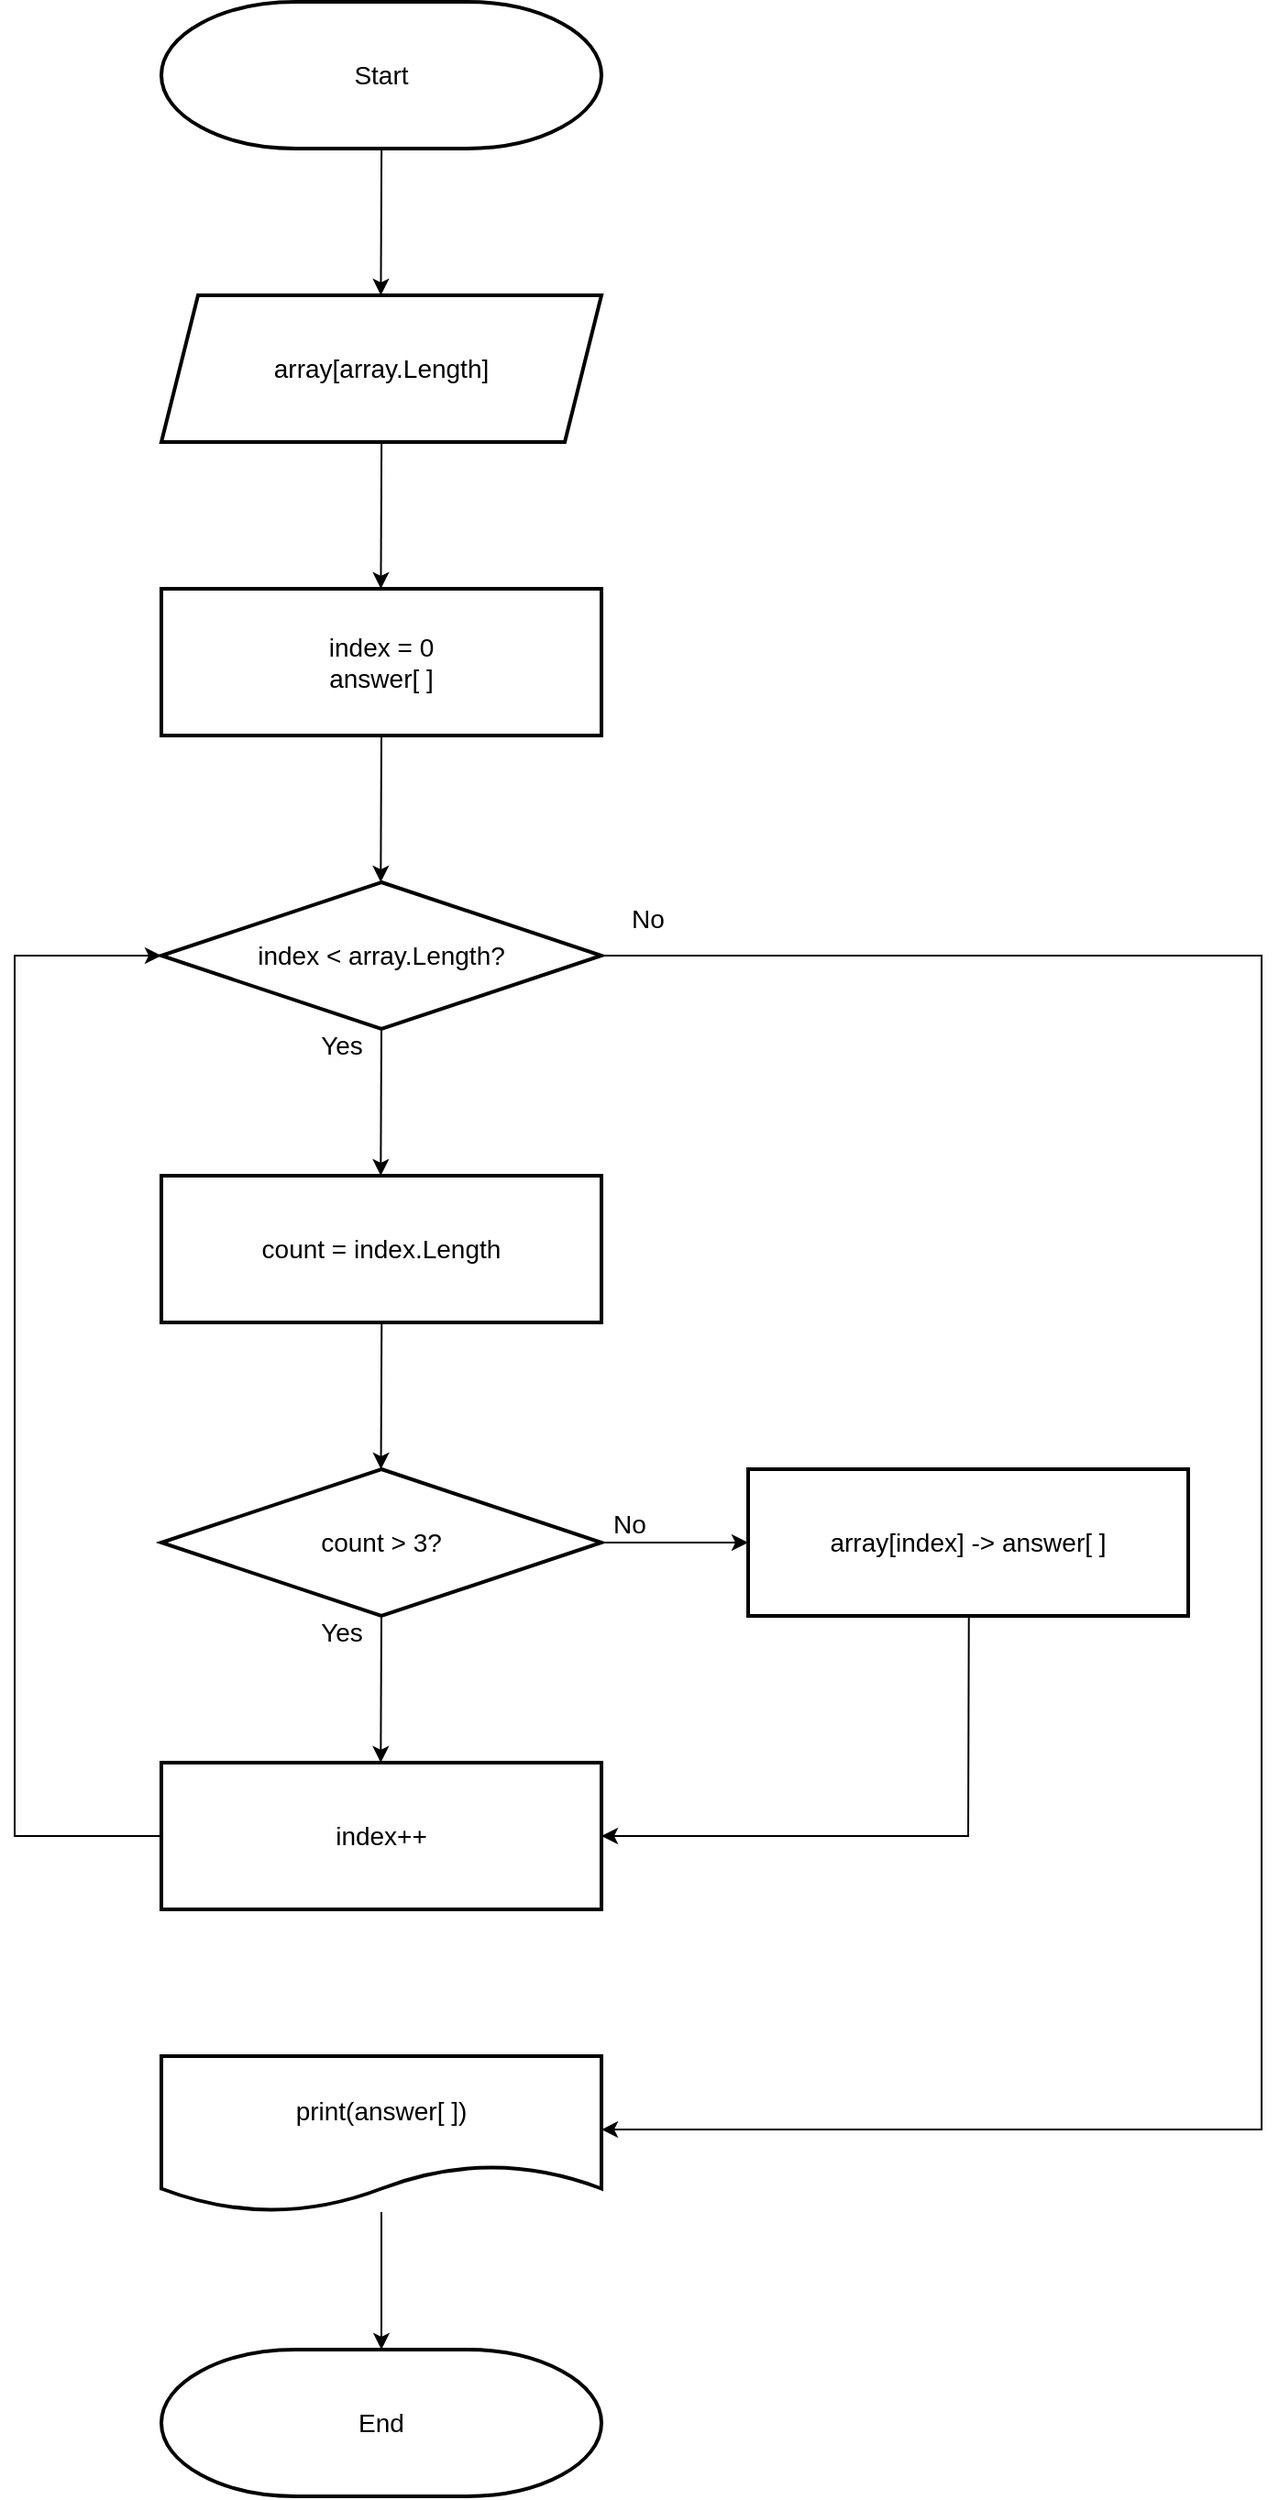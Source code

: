<mxfile>
    <diagram id="DYNpHGhloW08hcf4pjvI" name="Страница 1">
        <mxGraphModel dx="632" dy="533" grid="1" gridSize="10" guides="1" tooltips="1" connect="1" arrows="1" fold="1" page="1" pageScale="1" pageWidth="827" pageHeight="1169" math="0" shadow="0">
            <root>
                <mxCell id="0"/>
                <mxCell id="1" parent="0"/>
                <mxCell id="12" value="" style="edgeStyle=orthogonalEdgeStyle;rounded=0;orthogonalLoop=1;jettySize=auto;html=1;entryX=0;entryY=0.5;entryDx=0;entryDy=0;" parent="1" edge="1">
                    <mxGeometry relative="1" as="geometry">
                        <mxPoint x="160" y="360" as="targetPoint"/>
                        <Array as="points">
                            <mxPoint x="80" y="840"/>
                            <mxPoint x="80" y="360"/>
                        </Array>
                    </mxGeometry>
                </mxCell>
                <mxCell id="32" value="&lt;font style=&quot;font-size: 14px;&quot;&gt;Start&lt;/font&gt;" style="strokeWidth=2;html=1;shape=mxgraph.flowchart.terminator;whiteSpace=wrap;" parent="1" vertex="1">
                    <mxGeometry x="320" y="120" width="240" height="80" as="geometry"/>
                </mxCell>
                <mxCell id="33" value="&lt;font style=&quot;font-size: 14px;&quot;&gt;array[array.Length]&lt;br&gt;&lt;/font&gt;" style="shape=parallelogram;perimeter=parallelogramPerimeter;whiteSpace=wrap;html=1;fixedSize=1;strokeWidth=2;" parent="1" vertex="1">
                    <mxGeometry x="320" y="280" width="240" height="80" as="geometry"/>
                </mxCell>
                <mxCell id="34" value="&lt;font style=&quot;font-size: 14px&quot;&gt;index = 0&lt;br&gt;answer[ ]&lt;br&gt;&lt;/font&gt;" style="whiteSpace=wrap;html=1;strokeWidth=2;" parent="1" vertex="1">
                    <mxGeometry x="320" y="440" width="240" height="80" as="geometry"/>
                </mxCell>
                <mxCell id="35" value="&lt;font style=&quot;font-size: 14px;&quot;&gt;count &amp;gt; 3?&lt;/font&gt;" style="rhombus;whiteSpace=wrap;html=1;strokeWidth=2;" parent="1" vertex="1">
                    <mxGeometry x="320" y="920" width="240" height="80" as="geometry"/>
                </mxCell>
                <mxCell id="36" value="" style="endArrow=classic;html=1;rounded=0;fontFamily=Times New Roman;exitX=0.5;exitY=1;exitDx=0;exitDy=0;" parent="1" source="34" edge="1">
                    <mxGeometry width="50" height="50" relative="1" as="geometry">
                        <mxPoint x="439.63" y="560" as="sourcePoint"/>
                        <mxPoint x="439.63" y="600" as="targetPoint"/>
                        <Array as="points">
                            <mxPoint x="439.63" y="600"/>
                        </Array>
                    </mxGeometry>
                </mxCell>
                <mxCell id="37" value="Yes" style="edgeLabel;html=1;align=center;verticalAlign=middle;resizable=0;points=[];fontSize=14;" parent="1" vertex="1" connectable="0">
                    <mxGeometry x="560" y="1390.002" as="geometry">
                        <mxPoint x="-142" y="-381" as="offset"/>
                    </mxGeometry>
                </mxCell>
                <mxCell id="38" value="No" style="text;html=1;align=center;verticalAlign=middle;resizable=0;points=[];autosize=1;strokeColor=none;fillColor=none;fontSize=14;" parent="1" vertex="1">
                    <mxGeometry x="560" y="940" width="30" height="20" as="geometry"/>
                </mxCell>
                <mxCell id="39" value="&lt;font style=&quot;font-size: 14px;&quot;&gt;array[index] -&amp;gt; answer[ ]&lt;br&gt;&lt;/font&gt;" style="whiteSpace=wrap;html=1;strokeWidth=2;" parent="1" vertex="1">
                    <mxGeometry x="640" y="920" width="240" height="80" as="geometry"/>
                </mxCell>
                <mxCell id="40" value="" style="endArrow=classic;html=1;rounded=0;fontFamily=Times New Roman;entryX=0;entryY=0.5;entryDx=0;entryDy=0;" parent="1" target="39" edge="1">
                    <mxGeometry width="50" height="50" relative="1" as="geometry">
                        <mxPoint x="560" y="960" as="sourcePoint"/>
                        <mxPoint x="560.0" y="1000" as="targetPoint"/>
                        <Array as="points">
                            <mxPoint x="600" y="960"/>
                        </Array>
                    </mxGeometry>
                </mxCell>
                <mxCell id="41" value="&lt;font style=&quot;font-size: 14px;&quot;&gt;index++&lt;br&gt;&lt;/font&gt;" style="whiteSpace=wrap;html=1;strokeWidth=2;" parent="1" vertex="1">
                    <mxGeometry x="320" y="1080" width="240" height="80" as="geometry"/>
                </mxCell>
                <mxCell id="42" value="" style="endArrow=classic;html=1;rounded=0;fontFamily=Times New Roman;exitX=0.5;exitY=1;exitDx=0;exitDy=0;" parent="1" edge="1">
                    <mxGeometry width="50" height="50" relative="1" as="geometry">
                        <mxPoint x="440" y="1000" as="sourcePoint"/>
                        <mxPoint x="439.63" y="1080" as="targetPoint"/>
                        <Array as="points">
                            <mxPoint x="439.63" y="1080"/>
                        </Array>
                    </mxGeometry>
                </mxCell>
                <mxCell id="43" value="" style="edgeStyle=orthogonalEdgeStyle;rounded=0;orthogonalLoop=1;jettySize=auto;html=1;fontSize=14;entryX=0.5;entryY=0;entryDx=0;entryDy=0;entryPerimeter=0;" parent="1" source="44" target="45" edge="1">
                    <mxGeometry relative="1" as="geometry">
                        <mxPoint x="700" y="990" as="targetPoint"/>
                    </mxGeometry>
                </mxCell>
                <mxCell id="44" value="&lt;span style=&quot;font-size: 14px;&quot;&gt;print(answer[ ])&lt;/span&gt;" style="shape=document;whiteSpace=wrap;html=1;boundedLbl=1;strokeWidth=2;" parent="1" vertex="1">
                    <mxGeometry x="320" y="1240" width="240" height="85" as="geometry"/>
                </mxCell>
                <mxCell id="45" value="&lt;font style=&quot;font-size: 14px;&quot;&gt;End&lt;/font&gt;" style="strokeWidth=2;html=1;shape=mxgraph.flowchart.terminator;whiteSpace=wrap;" parent="1" vertex="1">
                    <mxGeometry x="320" y="1400" width="240" height="80" as="geometry"/>
                </mxCell>
                <mxCell id="46" value="" style="endArrow=classic;html=1;rounded=0;fontFamily=Times New Roman;exitX=0.5;exitY=1;exitDx=0;exitDy=0;entryX=1;entryY=0.5;entryDx=0;entryDy=0;" parent="1" target="41" edge="1">
                    <mxGeometry width="50" height="50" relative="1" as="geometry">
                        <mxPoint x="760.37" y="1000" as="sourcePoint"/>
                        <mxPoint x="760.0" y="1080" as="targetPoint"/>
                        <Array as="points">
                            <mxPoint x="760" y="1120"/>
                        </Array>
                    </mxGeometry>
                </mxCell>
                <mxCell id="47" value="&lt;font style=&quot;font-size: 14px;&quot;&gt;index &amp;lt; array.Length?&lt;/font&gt;" style="rhombus;whiteSpace=wrap;html=1;strokeWidth=2;" parent="1" vertex="1">
                    <mxGeometry x="320" y="600" width="240" height="80" as="geometry"/>
                </mxCell>
                <mxCell id="48" value="" style="endArrow=classic;html=1;rounded=0;fontFamily=Times New Roman;exitX=0.5;exitY=1;exitDx=0;exitDy=0;" parent="1" edge="1">
                    <mxGeometry width="50" height="50" relative="1" as="geometry">
                        <mxPoint x="440" y="680" as="sourcePoint"/>
                        <mxPoint x="439.63" y="760" as="targetPoint"/>
                        <Array as="points">
                            <mxPoint x="439.63" y="760"/>
                        </Array>
                    </mxGeometry>
                </mxCell>
                <mxCell id="49" value="Yes" style="edgeLabel;html=1;align=center;verticalAlign=middle;resizable=0;points=[];fontSize=14;" parent="1" vertex="1" connectable="0">
                    <mxGeometry x="560" y="1070.002" as="geometry">
                        <mxPoint x="-142" y="-381" as="offset"/>
                    </mxGeometry>
                </mxCell>
                <mxCell id="50" value="" style="endArrow=classic;html=1;rounded=0;fontFamily=Times New Roman;entryX=1;entryY=0.471;entryDx=0;entryDy=0;entryPerimeter=0;" parent="1" target="44" edge="1">
                    <mxGeometry width="50" height="50" relative="1" as="geometry">
                        <mxPoint x="560" y="640" as="sourcePoint"/>
                        <mxPoint x="920" y="1120" as="targetPoint"/>
                        <Array as="points">
                            <mxPoint x="920" y="640"/>
                            <mxPoint x="920" y="1280"/>
                        </Array>
                    </mxGeometry>
                </mxCell>
                <mxCell id="51" value="No" style="text;html=1;align=center;verticalAlign=middle;resizable=0;points=[];autosize=1;strokeColor=none;fillColor=none;fontSize=14;" parent="1" vertex="1">
                    <mxGeometry x="570" y="610" width="30" height="20" as="geometry"/>
                </mxCell>
                <mxCell id="52" value="" style="endArrow=classic;html=1;rounded=0;fontFamily=Times New Roman;entryX=0;entryY=0.5;entryDx=0;entryDy=0;exitX=0;exitY=0.5;exitDx=0;exitDy=0;" parent="1" source="41" target="47" edge="1">
                    <mxGeometry width="50" height="50" relative="1" as="geometry">
                        <mxPoint x="310" y="960" as="sourcePoint"/>
                        <mxPoint x="240.0" y="1050" as="targetPoint"/>
                        <Array as="points">
                            <mxPoint x="240" y="1120"/>
                            <mxPoint x="240" y="640"/>
                        </Array>
                    </mxGeometry>
                </mxCell>
                <mxCell id="53" value="" style="endArrow=classic;html=1;rounded=0;fontFamily=Times New Roman;exitX=0.5;exitY=1;exitDx=0;exitDy=0;" parent="1" edge="1">
                    <mxGeometry width="50" height="50" relative="1" as="geometry">
                        <mxPoint x="440.07" y="200" as="sourcePoint"/>
                        <mxPoint x="439.7" y="280" as="targetPoint"/>
                        <Array as="points">
                            <mxPoint x="439.7" y="280"/>
                        </Array>
                    </mxGeometry>
                </mxCell>
                <mxCell id="54" value="" style="endArrow=classic;html=1;rounded=0;fontFamily=Times New Roman;exitX=0.5;exitY=1;exitDx=0;exitDy=0;" parent="1" edge="1">
                    <mxGeometry width="50" height="50" relative="1" as="geometry">
                        <mxPoint x="440.07" y="360" as="sourcePoint"/>
                        <mxPoint x="439.7" y="440" as="targetPoint"/>
                        <Array as="points">
                            <mxPoint x="439.7" y="440"/>
                        </Array>
                    </mxGeometry>
                </mxCell>
                <mxCell id="55" value="&lt;font style=&quot;font-size: 14px;&quot;&gt;count = index.Length&lt;br&gt;&lt;/font&gt;" style="whiteSpace=wrap;html=1;strokeWidth=2;" parent="1" vertex="1">
                    <mxGeometry x="320" y="760" width="240" height="80" as="geometry"/>
                </mxCell>
                <mxCell id="56" value="" style="endArrow=classic;html=1;rounded=0;fontFamily=Times New Roman;exitX=0.5;exitY=1;exitDx=0;exitDy=0;" parent="1" edge="1">
                    <mxGeometry width="50" height="50" relative="1" as="geometry">
                        <mxPoint x="440.13" y="840" as="sourcePoint"/>
                        <mxPoint x="439.76" y="920" as="targetPoint"/>
                        <Array as="points">
                            <mxPoint x="439.76" y="920"/>
                        </Array>
                    </mxGeometry>
                </mxCell>
            </root>
        </mxGraphModel>
    </diagram>
</mxfile>